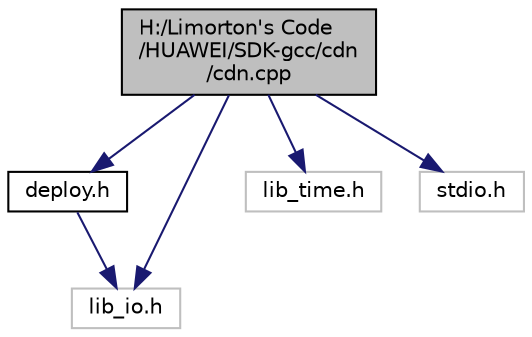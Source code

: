 digraph "H:/Limorton&apos;s Code/HUAWEI/SDK-gcc/cdn/cdn.cpp"
{
  edge [fontname="Helvetica",fontsize="10",labelfontname="Helvetica",labelfontsize="10"];
  node [fontname="Helvetica",fontsize="10",shape=record];
  Node0 [label="H:/Limorton's Code\l/HUAWEI/SDK-gcc/cdn\l/cdn.cpp",height=0.2,width=0.4,color="black", fillcolor="grey75", style="filled", fontcolor="black"];
  Node0 -> Node1 [color="midnightblue",fontsize="10",style="solid"];
  Node1 [label="deploy.h",height=0.2,width=0.4,color="black", fillcolor="white", style="filled",URL="$_s_d_k-gcc_2cdn_2deploy_8h.html"];
  Node1 -> Node2 [color="midnightblue",fontsize="10",style="solid"];
  Node2 [label="lib_io.h",height=0.2,width=0.4,color="grey75", fillcolor="white", style="filled"];
  Node0 -> Node2 [color="midnightblue",fontsize="10",style="solid"];
  Node0 -> Node3 [color="midnightblue",fontsize="10",style="solid"];
  Node3 [label="lib_time.h",height=0.2,width=0.4,color="grey75", fillcolor="white", style="filled"];
  Node0 -> Node4 [color="midnightblue",fontsize="10",style="solid"];
  Node4 [label="stdio.h",height=0.2,width=0.4,color="grey75", fillcolor="white", style="filled"];
}
